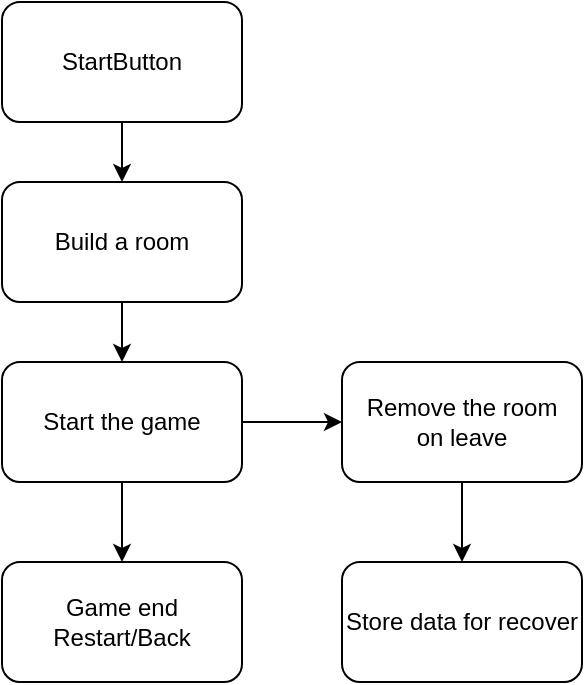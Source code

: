 <mxfile>
    <diagram id="5v5MMoqcootFsLR3I_QL" name="Page-1">
        <mxGraphModel dx="1198" dy="404" grid="1" gridSize="10" guides="1" tooltips="1" connect="1" arrows="1" fold="1" page="1" pageScale="1" pageWidth="850" pageHeight="1100" math="0" shadow="0">
            <root>
                <mxCell id="0"/>
                <mxCell id="1" parent="0"/>
                <mxCell id="5" value="" style="edgeStyle=none;html=1;" edge="1" parent="1" source="3" target="4">
                    <mxGeometry relative="1" as="geometry"/>
                </mxCell>
                <mxCell id="3" value="StartButton" style="rounded=1;whiteSpace=wrap;html=1;" vertex="1" parent="1">
                    <mxGeometry x="390" y="100" width="120" height="60" as="geometry"/>
                </mxCell>
                <mxCell id="11" value="" style="edgeStyle=none;html=1;" edge="1" parent="1" source="4" target="10">
                    <mxGeometry relative="1" as="geometry"/>
                </mxCell>
                <mxCell id="4" value="Build a room" style="whiteSpace=wrap;html=1;rounded=1;" vertex="1" parent="1">
                    <mxGeometry x="390" y="190" width="120" height="60" as="geometry"/>
                </mxCell>
                <mxCell id="13" value="" style="edgeStyle=none;html=1;" edge="1" parent="1" source="10" target="12">
                    <mxGeometry relative="1" as="geometry"/>
                </mxCell>
                <mxCell id="17" value="" style="edgeStyle=none;html=1;" edge="1" parent="1" source="10" target="16">
                    <mxGeometry relative="1" as="geometry"/>
                </mxCell>
                <mxCell id="10" value="Start the game" style="whiteSpace=wrap;html=1;rounded=1;" vertex="1" parent="1">
                    <mxGeometry x="390" y="280" width="120" height="60" as="geometry"/>
                </mxCell>
                <mxCell id="15" value="" style="edgeStyle=none;html=1;" edge="1" parent="1" source="12" target="14">
                    <mxGeometry relative="1" as="geometry"/>
                </mxCell>
                <mxCell id="12" value="Remove the room&lt;div&gt;on leave&lt;/div&gt;" style="whiteSpace=wrap;html=1;rounded=1;" vertex="1" parent="1">
                    <mxGeometry x="560" y="280" width="120" height="60" as="geometry"/>
                </mxCell>
                <mxCell id="14" value="Store data for recover" style="whiteSpace=wrap;html=1;rounded=1;" vertex="1" parent="1">
                    <mxGeometry x="560" y="380" width="120" height="60" as="geometry"/>
                </mxCell>
                <mxCell id="16" value="Game end&lt;div&gt;Restart/Back&lt;/div&gt;" style="whiteSpace=wrap;html=1;rounded=1;" vertex="1" parent="1">
                    <mxGeometry x="390" y="380" width="120" height="60" as="geometry"/>
                </mxCell>
            </root>
        </mxGraphModel>
    </diagram>
</mxfile>
